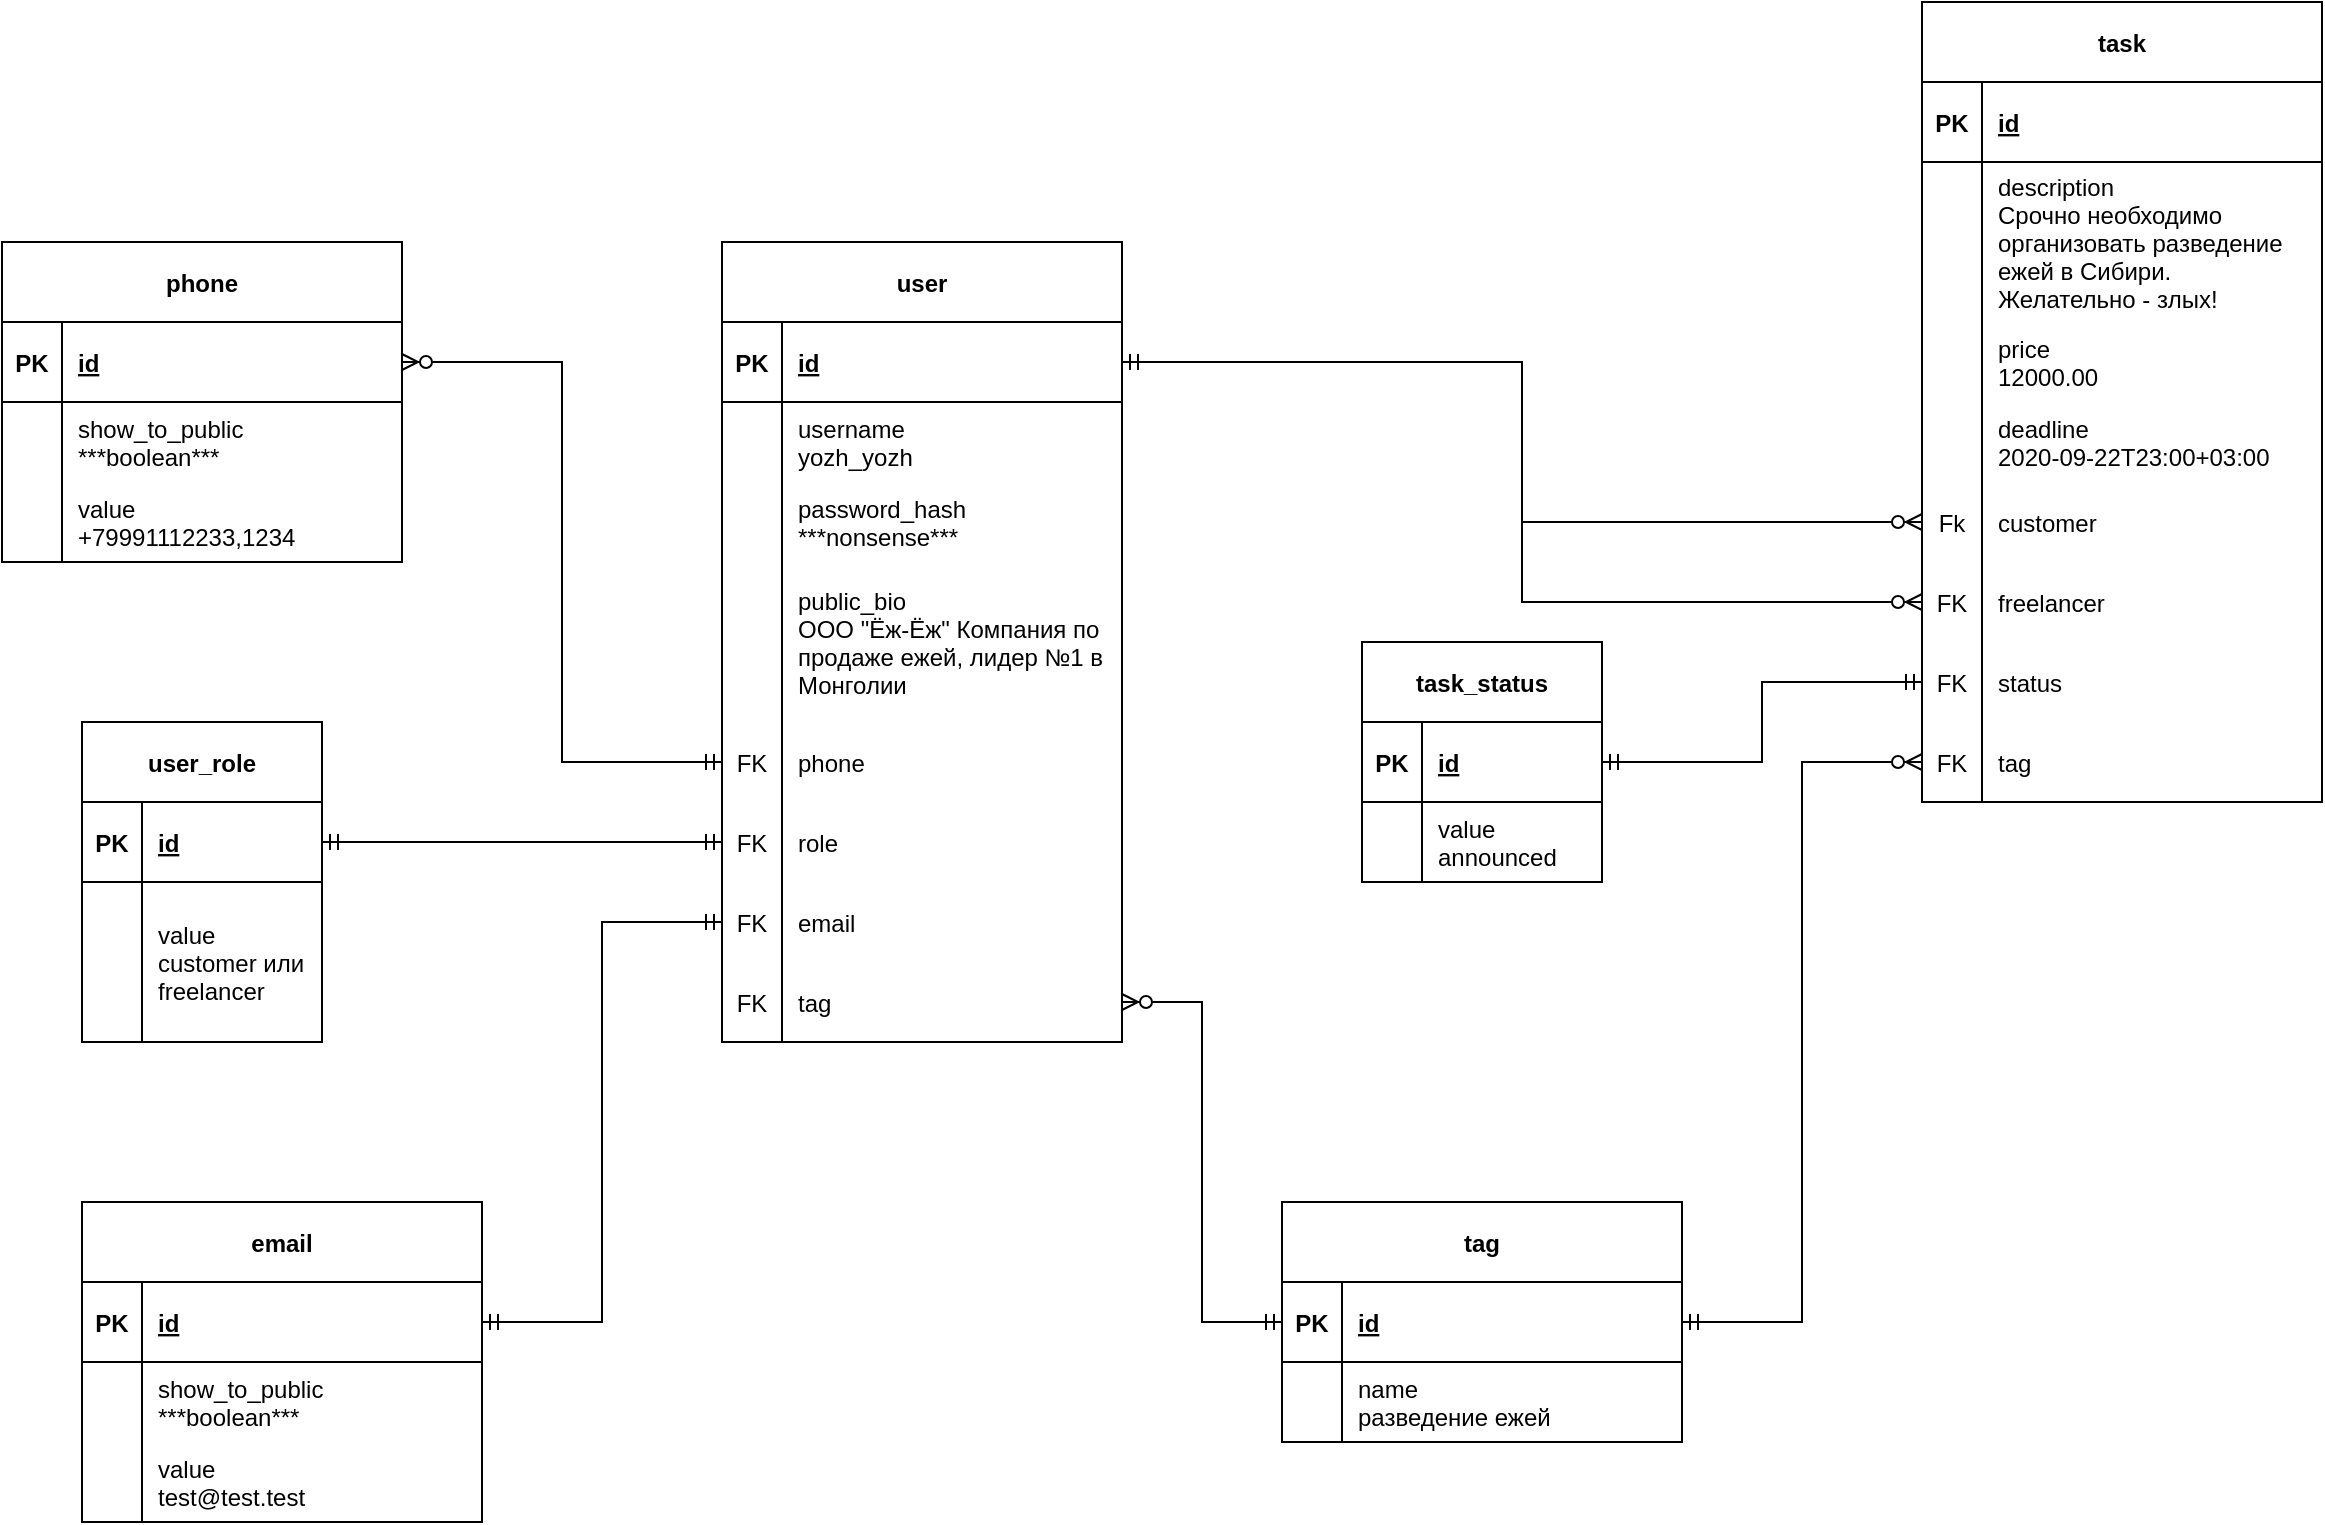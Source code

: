 <mxfile version="13.6.2" type="device"><diagram id="24OO-Mp2F8V4DnIEumOf" name="Page-1"><mxGraphModel dx="1632" dy="1860" grid="1" gridSize="10" guides="1" tooltips="1" connect="1" arrows="1" fold="1" page="1" pageScale="1" pageWidth="850" pageHeight="1100" math="0" shadow="0"><root><mxCell id="0"/><mxCell id="1" parent="0"/><mxCell id="3pvTpyjhlVkr3hvXxtvw-7" style="edgeStyle=orthogonalEdgeStyle;rounded=0;orthogonalLoop=1;jettySize=auto;html=1;exitX=1;exitY=0.5;exitDx=0;exitDy=0;startArrow=ERmandOne;startFill=0;endArrow=ERzeroToMany;endFill=1;" parent="1" source="UAAKbLrgL-FARiQ7asQP-85" target="3pvTpyjhlVkr3hvXxtvw-4" edge="1"><mxGeometry relative="1" as="geometry"><Array as="points"/></mxGeometry></mxCell><mxCell id="UAAKbLrgL-FARiQ7asQP-228" value="task" style="shape=table;startSize=40;container=1;collapsible=1;childLayout=tableLayout;fixedRows=1;rowLines=0;fontStyle=1;align=center;resizeLast=1;" parent="1" vertex="1"><mxGeometry x="320" y="-200" width="200" height="400" as="geometry"/></mxCell><mxCell id="UAAKbLrgL-FARiQ7asQP-229" value="" style="shape=partialRectangle;collapsible=0;dropTarget=0;pointerEvents=0;fillColor=none;top=0;left=0;bottom=1;right=0;points=[[0,0.5],[1,0.5]];portConstraint=eastwest;" parent="UAAKbLrgL-FARiQ7asQP-228" vertex="1"><mxGeometry y="40" width="200" height="40" as="geometry"/></mxCell><mxCell id="UAAKbLrgL-FARiQ7asQP-230" value="PK" style="shape=partialRectangle;connectable=0;fillColor=none;top=0;left=0;bottom=0;right=0;fontStyle=1;overflow=hidden;" parent="UAAKbLrgL-FARiQ7asQP-229" vertex="1"><mxGeometry width="30" height="40" as="geometry"/></mxCell><mxCell id="UAAKbLrgL-FARiQ7asQP-231" value="id" style="shape=partialRectangle;connectable=0;fillColor=none;top=0;left=0;bottom=0;right=0;align=left;spacingLeft=6;fontStyle=5;overflow=hidden;" parent="UAAKbLrgL-FARiQ7asQP-229" vertex="1"><mxGeometry x="30" width="170" height="40" as="geometry"/></mxCell><mxCell id="UAAKbLrgL-FARiQ7asQP-235" value="" style="shape=partialRectangle;collapsible=0;dropTarget=0;pointerEvents=0;fillColor=none;top=0;left=0;bottom=0;right=0;points=[[0,0.5],[1,0.5]];portConstraint=eastwest;" parent="UAAKbLrgL-FARiQ7asQP-228" vertex="1"><mxGeometry y="80" width="200" height="80" as="geometry"/></mxCell><mxCell id="UAAKbLrgL-FARiQ7asQP-236" value="" style="shape=partialRectangle;connectable=0;fillColor=none;top=0;left=0;bottom=0;right=0;editable=1;overflow=hidden;" parent="UAAKbLrgL-FARiQ7asQP-235" vertex="1"><mxGeometry width="30" height="80" as="geometry"/></mxCell><mxCell id="UAAKbLrgL-FARiQ7asQP-237" value="description&#10;Срочно необходимо&#10;организовать разведение&#10;ежей в Сибири.&#10;Желательно - злых!" style="shape=partialRectangle;connectable=0;fillColor=none;top=0;left=0;bottom=0;right=0;align=left;spacingLeft=6;overflow=hidden;" parent="UAAKbLrgL-FARiQ7asQP-235" vertex="1"><mxGeometry x="30" width="170" height="80" as="geometry"/></mxCell><mxCell id="UAAKbLrgL-FARiQ7asQP-247" value="" style="shape=partialRectangle;collapsible=0;dropTarget=0;pointerEvents=0;fillColor=none;top=0;left=0;bottom=0;right=0;points=[[0,0.5],[1,0.5]];portConstraint=eastwest;" parent="UAAKbLrgL-FARiQ7asQP-228" vertex="1"><mxGeometry y="160" width="200" height="40" as="geometry"/></mxCell><mxCell id="UAAKbLrgL-FARiQ7asQP-248" value="" style="shape=partialRectangle;connectable=0;fillColor=none;top=0;left=0;bottom=0;right=0;editable=1;overflow=hidden;" parent="UAAKbLrgL-FARiQ7asQP-247" vertex="1"><mxGeometry width="30" height="40" as="geometry"/></mxCell><mxCell id="UAAKbLrgL-FARiQ7asQP-249" value="price&#10;12000.00" style="shape=partialRectangle;connectable=0;fillColor=none;top=0;left=0;bottom=0;right=0;align=left;spacingLeft=6;overflow=hidden;" parent="UAAKbLrgL-FARiQ7asQP-247" vertex="1"><mxGeometry x="30" width="170" height="40" as="geometry"/></mxCell><mxCell id="M_6ktFH05zGwZ_8QLSqs-2" value="" style="shape=partialRectangle;collapsible=0;dropTarget=0;pointerEvents=0;fillColor=none;top=0;left=0;bottom=0;right=0;points=[[0,0.5],[1,0.5]];portConstraint=eastwest;" parent="UAAKbLrgL-FARiQ7asQP-228" vertex="1"><mxGeometry y="200" width="200" height="40" as="geometry"/></mxCell><mxCell id="M_6ktFH05zGwZ_8QLSqs-3" value="" style="shape=partialRectangle;connectable=0;fillColor=none;top=0;left=0;bottom=0;right=0;editable=1;overflow=hidden;" parent="M_6ktFH05zGwZ_8QLSqs-2" vertex="1"><mxGeometry width="30" height="40" as="geometry"/></mxCell><mxCell id="M_6ktFH05zGwZ_8QLSqs-4" value="deadline&#10;2020-09-22T23:00+03:00" style="shape=partialRectangle;connectable=0;fillColor=none;top=0;left=0;bottom=0;right=0;align=left;spacingLeft=6;overflow=hidden;" parent="M_6ktFH05zGwZ_8QLSqs-2" vertex="1"><mxGeometry x="30" width="170" height="40" as="geometry"/></mxCell><mxCell id="3pvTpyjhlVkr3hvXxtvw-1" value="" style="shape=partialRectangle;collapsible=0;dropTarget=0;pointerEvents=0;fillColor=none;top=0;left=0;bottom=0;right=0;points=[[0,0.5],[1,0.5]];portConstraint=eastwest;" parent="UAAKbLrgL-FARiQ7asQP-228" vertex="1"><mxGeometry y="240" width="200" height="40" as="geometry"/></mxCell><mxCell id="3pvTpyjhlVkr3hvXxtvw-2" value="Fk" style="shape=partialRectangle;connectable=0;fillColor=none;top=0;left=0;bottom=0;right=0;editable=1;overflow=hidden;" parent="3pvTpyjhlVkr3hvXxtvw-1" vertex="1"><mxGeometry width="30" height="40" as="geometry"/></mxCell><mxCell id="3pvTpyjhlVkr3hvXxtvw-3" value="customer" style="shape=partialRectangle;connectable=0;fillColor=none;top=0;left=0;bottom=0;right=0;align=left;spacingLeft=6;overflow=hidden;" parent="3pvTpyjhlVkr3hvXxtvw-1" vertex="1"><mxGeometry x="30" width="170" height="40" as="geometry"/></mxCell><mxCell id="3pvTpyjhlVkr3hvXxtvw-4" value="" style="shape=partialRectangle;collapsible=0;dropTarget=0;pointerEvents=0;fillColor=none;top=0;left=0;bottom=0;right=0;points=[[0,0.5],[1,0.5]];portConstraint=eastwest;" parent="UAAKbLrgL-FARiQ7asQP-228" vertex="1"><mxGeometry y="280" width="200" height="40" as="geometry"/></mxCell><mxCell id="3pvTpyjhlVkr3hvXxtvw-5" value="FK" style="shape=partialRectangle;connectable=0;fillColor=none;top=0;left=0;bottom=0;right=0;editable=1;overflow=hidden;" parent="3pvTpyjhlVkr3hvXxtvw-4" vertex="1"><mxGeometry width="30" height="40" as="geometry"/></mxCell><mxCell id="3pvTpyjhlVkr3hvXxtvw-6" value="freelancer" style="shape=partialRectangle;connectable=0;fillColor=none;top=0;left=0;bottom=0;right=0;align=left;spacingLeft=6;overflow=hidden;" parent="3pvTpyjhlVkr3hvXxtvw-4" vertex="1"><mxGeometry x="30" width="170" height="40" as="geometry"/></mxCell><mxCell id="3pvTpyjhlVkr3hvXxtvw-8" value="" style="shape=partialRectangle;collapsible=0;dropTarget=0;pointerEvents=0;fillColor=none;top=0;left=0;bottom=0;right=0;points=[[0,0.5],[1,0.5]];portConstraint=eastwest;" parent="UAAKbLrgL-FARiQ7asQP-228" vertex="1"><mxGeometry y="320" width="200" height="40" as="geometry"/></mxCell><mxCell id="3pvTpyjhlVkr3hvXxtvw-9" value="FK" style="shape=partialRectangle;connectable=0;fillColor=none;top=0;left=0;bottom=0;right=0;editable=1;overflow=hidden;" parent="3pvTpyjhlVkr3hvXxtvw-8" vertex="1"><mxGeometry width="30" height="40" as="geometry"/></mxCell><mxCell id="3pvTpyjhlVkr3hvXxtvw-10" value="status" style="shape=partialRectangle;connectable=0;fillColor=none;top=0;left=0;bottom=0;right=0;align=left;spacingLeft=6;overflow=hidden;" parent="3pvTpyjhlVkr3hvXxtvw-8" vertex="1"><mxGeometry x="30" width="170" height="40" as="geometry"/></mxCell><mxCell id="3pvTpyjhlVkr3hvXxtvw-27" value="" style="shape=partialRectangle;collapsible=0;dropTarget=0;pointerEvents=0;fillColor=none;top=0;left=0;bottom=0;right=0;points=[[0,0.5],[1,0.5]];portConstraint=eastwest;" parent="UAAKbLrgL-FARiQ7asQP-228" vertex="1"><mxGeometry y="360" width="200" height="40" as="geometry"/></mxCell><mxCell id="3pvTpyjhlVkr3hvXxtvw-28" value="FK" style="shape=partialRectangle;connectable=0;fillColor=none;top=0;left=0;bottom=0;right=0;editable=1;overflow=hidden;" parent="3pvTpyjhlVkr3hvXxtvw-27" vertex="1"><mxGeometry width="30" height="40" as="geometry"/></mxCell><mxCell id="3pvTpyjhlVkr3hvXxtvw-29" value="tag" style="shape=partialRectangle;connectable=0;fillColor=none;top=0;left=0;bottom=0;right=0;align=left;spacingLeft=6;overflow=hidden;" parent="3pvTpyjhlVkr3hvXxtvw-27" vertex="1"><mxGeometry x="30" width="170" height="40" as="geometry"/></mxCell><mxCell id="T4tsELTFipfUc3p-V0q4-8" value="" style="edgeStyle=elbowEdgeStyle;fontSize=12;html=1;endArrow=ERmandOne;startArrow=ERmandOne;endFill=0;rounded=0;entryX=0;entryY=0.5;entryDx=0;entryDy=0;exitX=1;exitY=0.5;exitDx=0;exitDy=0;" parent="1" source="UAAKbLrgL-FARiQ7asQP-134" target="3pvTpyjhlVkr3hvXxtvw-14" edge="1"><mxGeometry width="100" height="100" relative="1" as="geometry"><mxPoint x="140" y="440" as="sourcePoint"/><mxPoint x="-30" y="280" as="targetPoint"/><Array as="points"><mxPoint x="-340" y="320"/><mxPoint x="-320" y="320"/><mxPoint x="-350" y="370"/></Array></mxGeometry></mxCell><mxCell id="3pvTpyjhlVkr3hvXxtvw-20" style="edgeStyle=elbowEdgeStyle;rounded=0;orthogonalLoop=1;jettySize=auto;html=1;exitX=1;exitY=0.5;exitDx=0;exitDy=0;entryX=0;entryY=0.5;entryDx=0;entryDy=0;startArrow=ERmandOne;startFill=0;endArrow=ERmandOne;endFill=0;" parent="1" source="T4tsELTFipfUc3p-V0q4-2" target="3pvTpyjhlVkr3hvXxtvw-11" edge="1"><mxGeometry relative="1" as="geometry"/></mxCell><mxCell id="3pvTpyjhlVkr3hvXxtvw-21" style="edgeStyle=elbowEdgeStyle;rounded=0;orthogonalLoop=1;jettySize=auto;html=1;entryX=0;entryY=0.5;entryDx=0;entryDy=0;startArrow=ERzeroToMany;startFill=1;endArrow=ERmandOne;endFill=0;" parent="1" source="UAAKbLrgL-FARiQ7asQP-165" target="UAAKbLrgL-FARiQ7asQP-275" edge="1"><mxGeometry relative="1" as="geometry"/></mxCell><mxCell id="3pvTpyjhlVkr3hvXxtvw-22" style="edgeStyle=orthogonalEdgeStyle;rounded=0;orthogonalLoop=1;jettySize=auto;html=1;exitX=1;exitY=0.5;exitDx=0;exitDy=0;startArrow=ERmandOne;startFill=0;endArrow=ERzeroToMany;endFill=1;entryX=0;entryY=0.5;entryDx=0;entryDy=0;" parent="1" source="UAAKbLrgL-FARiQ7asQP-85" target="3pvTpyjhlVkr3hvXxtvw-1" edge="1"><mxGeometry relative="1" as="geometry"><mxPoint x="-50" y="-20" as="sourcePoint"/><mxPoint x="330" y="110" as="targetPoint"/><Array as="points"/></mxGeometry></mxCell><mxCell id="3pvTpyjhlVkr3hvXxtvw-23" style="edgeStyle=elbowEdgeStyle;rounded=0;orthogonalLoop=1;jettySize=auto;html=1;exitX=1;exitY=0.5;exitDx=0;exitDy=0;entryX=0;entryY=0.5;entryDx=0;entryDy=0;startArrow=ERmandOne;startFill=0;endArrow=ERmandOne;endFill=0;" parent="1" source="M_6ktFH05zGwZ_8QLSqs-6" target="3pvTpyjhlVkr3hvXxtvw-8" edge="1"><mxGeometry relative="1" as="geometry"/></mxCell><mxCell id="3pvTpyjhlVkr3hvXxtvw-30" style="edgeStyle=elbowEdgeStyle;rounded=0;orthogonalLoop=1;jettySize=auto;html=1;exitX=0;exitY=0.5;exitDx=0;exitDy=0;entryX=1;entryY=0.5;entryDx=0;entryDy=0;startArrow=ERmandOne;startFill=0;endArrow=ERzeroToMany;endFill=1;" parent="1" source="UAAKbLrgL-FARiQ7asQP-257" target="3pvTpyjhlVkr3hvXxtvw-24" edge="1"><mxGeometry relative="1" as="geometry"/></mxCell><mxCell id="3pvTpyjhlVkr3hvXxtvw-31" style="edgeStyle=elbowEdgeStyle;rounded=0;orthogonalLoop=1;jettySize=auto;html=1;exitX=1;exitY=0.5;exitDx=0;exitDy=0;entryX=0;entryY=0.5;entryDx=0;entryDy=0;startArrow=ERmandOne;startFill=0;endArrow=ERzeroToMany;endFill=1;" parent="1" source="UAAKbLrgL-FARiQ7asQP-257" target="3pvTpyjhlVkr3hvXxtvw-27" edge="1"><mxGeometry relative="1" as="geometry"/></mxCell><mxCell id="UAAKbLrgL-FARiQ7asQP-84" value="user" style="shape=table;startSize=40;container=1;collapsible=1;childLayout=tableLayout;fixedRows=1;rowLines=0;fontStyle=1;align=center;resizeLast=1;" parent="1" vertex="1"><mxGeometry x="-280" y="-80" width="200" height="400" as="geometry"/></mxCell><mxCell id="UAAKbLrgL-FARiQ7asQP-85" value="" style="shape=partialRectangle;collapsible=0;dropTarget=0;pointerEvents=0;fillColor=none;top=0;left=0;bottom=1;right=0;points=[[0,0.5],[1,0.5]];portConstraint=eastwest;" parent="UAAKbLrgL-FARiQ7asQP-84" vertex="1"><mxGeometry y="40" width="200" height="40" as="geometry"/></mxCell><mxCell id="UAAKbLrgL-FARiQ7asQP-86" value="PK" style="shape=partialRectangle;connectable=0;fillColor=none;top=0;left=0;bottom=0;right=0;fontStyle=1;overflow=hidden;" parent="UAAKbLrgL-FARiQ7asQP-85" vertex="1"><mxGeometry width="30" height="40" as="geometry"/></mxCell><mxCell id="UAAKbLrgL-FARiQ7asQP-87" value="id" style="shape=partialRectangle;connectable=0;fillColor=none;top=0;left=0;bottom=0;right=0;align=left;spacingLeft=6;fontStyle=5;overflow=hidden;" parent="UAAKbLrgL-FARiQ7asQP-85" vertex="1"><mxGeometry x="30" width="170" height="40" as="geometry"/></mxCell><mxCell id="UAAKbLrgL-FARiQ7asQP-88" value="" style="shape=partialRectangle;collapsible=0;dropTarget=0;pointerEvents=0;fillColor=none;top=0;left=0;bottom=0;right=0;points=[[0,0.5],[1,0.5]];portConstraint=eastwest;" parent="UAAKbLrgL-FARiQ7asQP-84" vertex="1"><mxGeometry y="80" width="200" height="40" as="geometry"/></mxCell><mxCell id="UAAKbLrgL-FARiQ7asQP-89" value="" style="shape=partialRectangle;connectable=0;fillColor=none;top=0;left=0;bottom=0;right=0;editable=1;overflow=hidden;" parent="UAAKbLrgL-FARiQ7asQP-88" vertex="1"><mxGeometry width="30" height="40" as="geometry"/></mxCell><mxCell id="UAAKbLrgL-FARiQ7asQP-90" value="username&#10;yozh_yozh" style="shape=partialRectangle;connectable=0;fillColor=none;top=0;left=0;bottom=0;right=0;align=left;spacingLeft=6;overflow=hidden;" parent="UAAKbLrgL-FARiQ7asQP-88" vertex="1"><mxGeometry x="30" width="170" height="40" as="geometry"/></mxCell><mxCell id="UAAKbLrgL-FARiQ7asQP-91" value="" style="shape=partialRectangle;collapsible=0;dropTarget=0;pointerEvents=0;fillColor=none;top=0;left=0;bottom=0;right=0;points=[[0,0.5],[1,0.5]];portConstraint=eastwest;" parent="UAAKbLrgL-FARiQ7asQP-84" vertex="1"><mxGeometry y="120" width="200" height="40" as="geometry"/></mxCell><mxCell id="UAAKbLrgL-FARiQ7asQP-92" value="" style="shape=partialRectangle;connectable=0;fillColor=none;top=0;left=0;bottom=0;right=0;editable=1;overflow=hidden;" parent="UAAKbLrgL-FARiQ7asQP-91" vertex="1"><mxGeometry width="30" height="40" as="geometry"/></mxCell><mxCell id="UAAKbLrgL-FARiQ7asQP-93" value="password_hash&#10;***nonsense***" style="shape=partialRectangle;connectable=0;fillColor=none;top=0;left=0;bottom=0;right=0;align=left;spacingLeft=6;overflow=hidden;" parent="UAAKbLrgL-FARiQ7asQP-91" vertex="1"><mxGeometry x="30" width="170" height="40" as="geometry"/></mxCell><mxCell id="UAAKbLrgL-FARiQ7asQP-101" value="" style="shape=partialRectangle;collapsible=0;dropTarget=0;pointerEvents=0;fillColor=none;top=0;left=0;bottom=0;right=0;points=[[0,0.5],[1,0.5]];portConstraint=eastwest;" parent="UAAKbLrgL-FARiQ7asQP-84" vertex="1"><mxGeometry y="160" width="200" height="80" as="geometry"/></mxCell><mxCell id="UAAKbLrgL-FARiQ7asQP-102" value="" style="shape=partialRectangle;connectable=0;fillColor=none;top=0;left=0;bottom=0;right=0;editable=1;overflow=hidden;" parent="UAAKbLrgL-FARiQ7asQP-101" vertex="1"><mxGeometry width="30" height="80" as="geometry"/></mxCell><mxCell id="UAAKbLrgL-FARiQ7asQP-103" value="public_bio&#10;ООО &quot;Ёж-Ёж&quot; Компания по&#10;продаже ежей, лидер №1 в&#10;Монголии" style="shape=partialRectangle;connectable=0;fillColor=none;top=0;left=0;bottom=0;right=0;align=left;spacingLeft=6;overflow=hidden;" parent="UAAKbLrgL-FARiQ7asQP-101" vertex="1"><mxGeometry x="30" width="170" height="80" as="geometry"/></mxCell><mxCell id="UAAKbLrgL-FARiQ7asQP-275" value="" style="shape=partialRectangle;collapsible=0;dropTarget=0;pointerEvents=0;fillColor=none;top=0;left=0;bottom=0;right=0;points=[[0,0.5],[1,0.5]];portConstraint=eastwest;" parent="UAAKbLrgL-FARiQ7asQP-84" vertex="1"><mxGeometry y="240" width="200" height="40" as="geometry"/></mxCell><mxCell id="UAAKbLrgL-FARiQ7asQP-276" value="FK" style="shape=partialRectangle;connectable=0;fillColor=none;top=0;left=0;bottom=0;right=0;editable=1;overflow=hidden;" parent="UAAKbLrgL-FARiQ7asQP-275" vertex="1"><mxGeometry width="30" height="40" as="geometry"/></mxCell><mxCell id="UAAKbLrgL-FARiQ7asQP-277" value="phone" style="shape=partialRectangle;connectable=0;fillColor=none;top=0;left=0;bottom=0;right=0;align=left;spacingLeft=6;overflow=hidden;" parent="UAAKbLrgL-FARiQ7asQP-275" vertex="1"><mxGeometry x="30" width="170" height="40" as="geometry"/></mxCell><mxCell id="3pvTpyjhlVkr3hvXxtvw-11" value="" style="shape=partialRectangle;collapsible=0;dropTarget=0;pointerEvents=0;fillColor=none;top=0;left=0;bottom=0;right=0;points=[[0,0.5],[1,0.5]];portConstraint=eastwest;" parent="UAAKbLrgL-FARiQ7asQP-84" vertex="1"><mxGeometry y="280" width="200" height="40" as="geometry"/></mxCell><mxCell id="3pvTpyjhlVkr3hvXxtvw-12" value="FK" style="shape=partialRectangle;connectable=0;fillColor=none;top=0;left=0;bottom=0;right=0;editable=1;overflow=hidden;" parent="3pvTpyjhlVkr3hvXxtvw-11" vertex="1"><mxGeometry width="30" height="40" as="geometry"/></mxCell><mxCell id="3pvTpyjhlVkr3hvXxtvw-13" value="role" style="shape=partialRectangle;connectable=0;fillColor=none;top=0;left=0;bottom=0;right=0;align=left;spacingLeft=6;overflow=hidden;" parent="3pvTpyjhlVkr3hvXxtvw-11" vertex="1"><mxGeometry x="30" width="170" height="40" as="geometry"/></mxCell><mxCell id="3pvTpyjhlVkr3hvXxtvw-14" value="" style="shape=partialRectangle;collapsible=0;dropTarget=0;pointerEvents=0;fillColor=none;top=0;left=0;bottom=0;right=0;points=[[0,0.5],[1,0.5]];portConstraint=eastwest;" parent="UAAKbLrgL-FARiQ7asQP-84" vertex="1"><mxGeometry y="320" width="200" height="40" as="geometry"/></mxCell><mxCell id="3pvTpyjhlVkr3hvXxtvw-15" value="FK" style="shape=partialRectangle;connectable=0;fillColor=none;top=0;left=0;bottom=0;right=0;editable=1;overflow=hidden;" parent="3pvTpyjhlVkr3hvXxtvw-14" vertex="1"><mxGeometry width="30" height="40" as="geometry"/></mxCell><mxCell id="3pvTpyjhlVkr3hvXxtvw-16" value="email" style="shape=partialRectangle;connectable=0;fillColor=none;top=0;left=0;bottom=0;right=0;align=left;spacingLeft=6;overflow=hidden;" parent="3pvTpyjhlVkr3hvXxtvw-14" vertex="1"><mxGeometry x="30" width="170" height="40" as="geometry"/></mxCell><mxCell id="3pvTpyjhlVkr3hvXxtvw-24" value="" style="shape=partialRectangle;collapsible=0;dropTarget=0;pointerEvents=0;fillColor=none;top=0;left=0;bottom=0;right=0;points=[[0,0.5],[1,0.5]];portConstraint=eastwest;" parent="UAAKbLrgL-FARiQ7asQP-84" vertex="1"><mxGeometry y="360" width="200" height="40" as="geometry"/></mxCell><mxCell id="3pvTpyjhlVkr3hvXxtvw-25" value="FK" style="shape=partialRectangle;connectable=0;fillColor=none;top=0;left=0;bottom=0;right=0;editable=1;overflow=hidden;" parent="3pvTpyjhlVkr3hvXxtvw-24" vertex="1"><mxGeometry width="30" height="40" as="geometry"/></mxCell><mxCell id="3pvTpyjhlVkr3hvXxtvw-26" value="tag" style="shape=partialRectangle;connectable=0;fillColor=none;top=0;left=0;bottom=0;right=0;align=left;spacingLeft=6;overflow=hidden;" parent="3pvTpyjhlVkr3hvXxtvw-24" vertex="1"><mxGeometry x="30" width="170" height="40" as="geometry"/></mxCell><mxCell id="UAAKbLrgL-FARiQ7asQP-164" value="phone" style="shape=table;startSize=40;container=1;collapsible=1;childLayout=tableLayout;fixedRows=1;rowLines=0;fontStyle=1;align=center;resizeLast=1;" parent="1" vertex="1"><mxGeometry x="-640" y="-80" width="200" height="160" as="geometry"/></mxCell><mxCell id="UAAKbLrgL-FARiQ7asQP-165" value="" style="shape=partialRectangle;collapsible=0;dropTarget=0;pointerEvents=0;fillColor=none;top=0;left=0;bottom=1;right=0;points=[[0,0.5],[1,0.5]];portConstraint=eastwest;" parent="UAAKbLrgL-FARiQ7asQP-164" vertex="1"><mxGeometry y="40" width="200" height="40" as="geometry"/></mxCell><mxCell id="UAAKbLrgL-FARiQ7asQP-166" value="PK" style="shape=partialRectangle;connectable=0;fillColor=none;top=0;left=0;bottom=0;right=0;fontStyle=1;overflow=hidden;" parent="UAAKbLrgL-FARiQ7asQP-165" vertex="1"><mxGeometry width="30" height="40" as="geometry"/></mxCell><mxCell id="UAAKbLrgL-FARiQ7asQP-167" value="id" style="shape=partialRectangle;connectable=0;fillColor=none;top=0;left=0;bottom=0;right=0;align=left;spacingLeft=6;fontStyle=5;overflow=hidden;" parent="UAAKbLrgL-FARiQ7asQP-165" vertex="1"><mxGeometry x="30" width="170" height="40" as="geometry"/></mxCell><mxCell id="UAAKbLrgL-FARiQ7asQP-171" value="" style="shape=partialRectangle;collapsible=0;dropTarget=0;pointerEvents=0;fillColor=none;top=0;left=0;bottom=0;right=0;points=[[0,0.5],[1,0.5]];portConstraint=eastwest;" parent="UAAKbLrgL-FARiQ7asQP-164" vertex="1"><mxGeometry y="80" width="200" height="40" as="geometry"/></mxCell><mxCell id="UAAKbLrgL-FARiQ7asQP-172" value="" style="shape=partialRectangle;connectable=0;fillColor=none;top=0;left=0;bottom=0;right=0;editable=1;overflow=hidden;" parent="UAAKbLrgL-FARiQ7asQP-171" vertex="1"><mxGeometry width="30" height="40" as="geometry"/></mxCell><mxCell id="UAAKbLrgL-FARiQ7asQP-173" value="show_to_public&#10;***boolean***" style="shape=partialRectangle;connectable=0;fillColor=none;top=0;left=0;bottom=0;right=0;align=left;spacingLeft=6;overflow=hidden;" parent="UAAKbLrgL-FARiQ7asQP-171" vertex="1"><mxGeometry x="30" width="170" height="40" as="geometry"/></mxCell><mxCell id="UAAKbLrgL-FARiQ7asQP-174" value="" style="shape=partialRectangle;collapsible=0;dropTarget=0;pointerEvents=0;fillColor=none;top=0;left=0;bottom=0;right=0;points=[[0,0.5],[1,0.5]];portConstraint=eastwest;" parent="UAAKbLrgL-FARiQ7asQP-164" vertex="1"><mxGeometry y="120" width="200" height="40" as="geometry"/></mxCell><mxCell id="UAAKbLrgL-FARiQ7asQP-175" value="" style="shape=partialRectangle;connectable=0;fillColor=none;top=0;left=0;bottom=0;right=0;editable=1;overflow=hidden;" parent="UAAKbLrgL-FARiQ7asQP-174" vertex="1"><mxGeometry width="30" height="40" as="geometry"/></mxCell><mxCell id="UAAKbLrgL-FARiQ7asQP-176" value="value&#10;+79991112233,1234" style="shape=partialRectangle;connectable=0;fillColor=none;top=0;left=0;bottom=0;right=0;align=left;spacingLeft=6;overflow=hidden;" parent="UAAKbLrgL-FARiQ7asQP-174" vertex="1"><mxGeometry x="30" width="170" height="40" as="geometry"/></mxCell><mxCell id="T4tsELTFipfUc3p-V0q4-1" value="user_role" style="shape=table;startSize=40;container=1;collapsible=1;childLayout=tableLayout;fixedRows=1;rowLines=0;fontStyle=1;align=center;resizeLast=1;" parent="1" vertex="1"><mxGeometry x="-600" y="160" width="120" height="160" as="geometry"/></mxCell><mxCell id="T4tsELTFipfUc3p-V0q4-2" value="" style="shape=partialRectangle;collapsible=0;dropTarget=0;pointerEvents=0;fillColor=none;top=0;left=0;bottom=1;right=0;points=[[0,0.5],[1,0.5]];portConstraint=eastwest;" parent="T4tsELTFipfUc3p-V0q4-1" vertex="1"><mxGeometry y="40" width="120" height="40" as="geometry"/></mxCell><mxCell id="T4tsELTFipfUc3p-V0q4-3" value="PK" style="shape=partialRectangle;connectable=0;fillColor=none;top=0;left=0;bottom=0;right=0;fontStyle=1;overflow=hidden;" parent="T4tsELTFipfUc3p-V0q4-2" vertex="1"><mxGeometry width="30" height="40" as="geometry"/></mxCell><mxCell id="T4tsELTFipfUc3p-V0q4-4" value="id" style="shape=partialRectangle;connectable=0;fillColor=none;top=0;left=0;bottom=0;right=0;align=left;spacingLeft=6;fontStyle=5;overflow=hidden;" parent="T4tsELTFipfUc3p-V0q4-2" vertex="1"><mxGeometry x="30" width="90" height="40" as="geometry"/></mxCell><mxCell id="T4tsELTFipfUc3p-V0q4-5" value="" style="shape=partialRectangle;collapsible=0;dropTarget=0;pointerEvents=0;fillColor=none;top=0;left=0;bottom=0;right=0;points=[[0,0.5],[1,0.5]];portConstraint=eastwest;" parent="T4tsELTFipfUc3p-V0q4-1" vertex="1"><mxGeometry y="80" width="120" height="80" as="geometry"/></mxCell><mxCell id="T4tsELTFipfUc3p-V0q4-6" value="" style="shape=partialRectangle;connectable=0;fillColor=none;top=0;left=0;bottom=0;right=0;editable=1;overflow=hidden;" parent="T4tsELTFipfUc3p-V0q4-5" vertex="1"><mxGeometry width="30" height="80" as="geometry"/></mxCell><mxCell id="T4tsELTFipfUc3p-V0q4-7" value="value&#10;customer или&#10;freelancer" style="shape=partialRectangle;connectable=0;fillColor=none;top=0;left=0;bottom=0;right=0;align=left;spacingLeft=6;overflow=hidden;" parent="T4tsELTFipfUc3p-V0q4-5" vertex="1"><mxGeometry x="30" width="90" height="80" as="geometry"/></mxCell><mxCell id="UAAKbLrgL-FARiQ7asQP-133" value="email" style="shape=table;startSize=40;container=1;collapsible=1;childLayout=tableLayout;fixedRows=1;rowLines=0;fontStyle=1;align=center;resizeLast=1;" parent="1" vertex="1"><mxGeometry x="-600" y="400" width="200" height="160" as="geometry"/></mxCell><mxCell id="UAAKbLrgL-FARiQ7asQP-134" value="" style="shape=partialRectangle;collapsible=0;dropTarget=0;pointerEvents=0;fillColor=none;top=0;left=0;bottom=1;right=0;points=[[0,0.5],[1,0.5]];portConstraint=eastwest;" parent="UAAKbLrgL-FARiQ7asQP-133" vertex="1"><mxGeometry y="40" width="200" height="40" as="geometry"/></mxCell><mxCell id="UAAKbLrgL-FARiQ7asQP-135" value="PK" style="shape=partialRectangle;connectable=0;fillColor=none;top=0;left=0;bottom=0;right=0;fontStyle=1;overflow=hidden;" parent="UAAKbLrgL-FARiQ7asQP-134" vertex="1"><mxGeometry width="30" height="40" as="geometry"/></mxCell><mxCell id="UAAKbLrgL-FARiQ7asQP-136" value="id" style="shape=partialRectangle;connectable=0;fillColor=none;top=0;left=0;bottom=0;right=0;align=left;spacingLeft=6;fontStyle=5;overflow=hidden;" parent="UAAKbLrgL-FARiQ7asQP-134" vertex="1"><mxGeometry x="30" width="170" height="40" as="geometry"/></mxCell><mxCell id="UAAKbLrgL-FARiQ7asQP-143" value="" style="shape=partialRectangle;collapsible=0;dropTarget=0;pointerEvents=0;fillColor=none;top=0;left=0;bottom=0;right=0;points=[[0,0.5],[1,0.5]];portConstraint=eastwest;" parent="UAAKbLrgL-FARiQ7asQP-133" vertex="1"><mxGeometry y="80" width="200" height="40" as="geometry"/></mxCell><mxCell id="UAAKbLrgL-FARiQ7asQP-144" value="" style="shape=partialRectangle;connectable=0;fillColor=none;top=0;left=0;bottom=0;right=0;editable=1;overflow=hidden;" parent="UAAKbLrgL-FARiQ7asQP-143" vertex="1"><mxGeometry width="30" height="40" as="geometry"/></mxCell><mxCell id="UAAKbLrgL-FARiQ7asQP-145" value="show_to_public&#10;***boolean***" style="shape=partialRectangle;connectable=0;fillColor=none;top=0;left=0;bottom=0;right=0;align=left;spacingLeft=6;overflow=hidden;" parent="UAAKbLrgL-FARiQ7asQP-143" vertex="1"><mxGeometry x="30" width="170" height="40" as="geometry"/></mxCell><mxCell id="UAAKbLrgL-FARiQ7asQP-146" value="" style="shape=partialRectangle;collapsible=0;dropTarget=0;pointerEvents=0;fillColor=none;top=0;left=0;bottom=0;right=0;points=[[0,0.5],[1,0.5]];portConstraint=eastwest;" parent="UAAKbLrgL-FARiQ7asQP-133" vertex="1"><mxGeometry y="120" width="200" height="40" as="geometry"/></mxCell><mxCell id="UAAKbLrgL-FARiQ7asQP-147" value="" style="shape=partialRectangle;connectable=0;fillColor=none;top=0;left=0;bottom=0;right=0;editable=1;overflow=hidden;" parent="UAAKbLrgL-FARiQ7asQP-146" vertex="1"><mxGeometry width="30" height="40" as="geometry"/></mxCell><mxCell id="UAAKbLrgL-FARiQ7asQP-148" value="value&#10;test@test.test" style="shape=partialRectangle;connectable=0;fillColor=none;top=0;left=0;bottom=0;right=0;align=left;spacingLeft=6;overflow=hidden;" parent="UAAKbLrgL-FARiQ7asQP-146" vertex="1"><mxGeometry x="30" width="170" height="40" as="geometry"/></mxCell><mxCell id="UAAKbLrgL-FARiQ7asQP-256" value="tag" style="shape=table;startSize=40;container=1;collapsible=1;childLayout=tableLayout;fixedRows=1;rowLines=0;fontStyle=1;align=center;resizeLast=1;" parent="1" vertex="1"><mxGeometry y="400" width="200" height="120" as="geometry"/></mxCell><mxCell id="UAAKbLrgL-FARiQ7asQP-257" value="" style="shape=partialRectangle;collapsible=0;dropTarget=0;pointerEvents=0;fillColor=none;top=0;left=0;bottom=1;right=0;points=[[0,0.5],[1,0.5]];portConstraint=eastwest;" parent="UAAKbLrgL-FARiQ7asQP-256" vertex="1"><mxGeometry y="40" width="200" height="40" as="geometry"/></mxCell><mxCell id="UAAKbLrgL-FARiQ7asQP-258" value="PK" style="shape=partialRectangle;connectable=0;fillColor=none;top=0;left=0;bottom=0;right=0;fontStyle=1;overflow=hidden;" parent="UAAKbLrgL-FARiQ7asQP-257" vertex="1"><mxGeometry width="30" height="40" as="geometry"/></mxCell><mxCell id="UAAKbLrgL-FARiQ7asQP-259" value="id" style="shape=partialRectangle;connectable=0;fillColor=none;top=0;left=0;bottom=0;right=0;align=left;spacingLeft=6;fontStyle=5;overflow=hidden;" parent="UAAKbLrgL-FARiQ7asQP-257" vertex="1"><mxGeometry x="30" width="170" height="40" as="geometry"/></mxCell><mxCell id="UAAKbLrgL-FARiQ7asQP-260" value="" style="shape=partialRectangle;collapsible=0;dropTarget=0;pointerEvents=0;fillColor=none;top=0;left=0;bottom=0;right=0;points=[[0,0.5],[1,0.5]];portConstraint=eastwest;" parent="UAAKbLrgL-FARiQ7asQP-256" vertex="1"><mxGeometry y="80" width="200" height="40" as="geometry"/></mxCell><mxCell id="UAAKbLrgL-FARiQ7asQP-261" value="" style="shape=partialRectangle;connectable=0;fillColor=none;top=0;left=0;bottom=0;right=0;editable=1;overflow=hidden;" parent="UAAKbLrgL-FARiQ7asQP-260" vertex="1"><mxGeometry width="30" height="40" as="geometry"/></mxCell><mxCell id="UAAKbLrgL-FARiQ7asQP-262" value="name&#10;разведение ежей" style="shape=partialRectangle;connectable=0;fillColor=none;top=0;left=0;bottom=0;right=0;align=left;spacingLeft=6;overflow=hidden;" parent="UAAKbLrgL-FARiQ7asQP-260" vertex="1"><mxGeometry x="30" width="170" height="40" as="geometry"/></mxCell><mxCell id="M_6ktFH05zGwZ_8QLSqs-5" value="task_status" style="shape=table;startSize=40;container=1;collapsible=1;childLayout=tableLayout;fixedRows=1;rowLines=0;fontStyle=1;align=center;resizeLast=1;" parent="1" vertex="1"><mxGeometry x="40" y="120" width="120" height="120" as="geometry"/></mxCell><mxCell id="M_6ktFH05zGwZ_8QLSqs-6" value="" style="shape=partialRectangle;collapsible=0;dropTarget=0;pointerEvents=0;fillColor=none;top=0;left=0;bottom=1;right=0;points=[[0,0.5],[1,0.5]];portConstraint=eastwest;" parent="M_6ktFH05zGwZ_8QLSqs-5" vertex="1"><mxGeometry y="40" width="120" height="40" as="geometry"/></mxCell><mxCell id="M_6ktFH05zGwZ_8QLSqs-7" value="PK" style="shape=partialRectangle;connectable=0;fillColor=none;top=0;left=0;bottom=0;right=0;fontStyle=1;overflow=hidden;" parent="M_6ktFH05zGwZ_8QLSqs-6" vertex="1"><mxGeometry width="30" height="40" as="geometry"/></mxCell><mxCell id="M_6ktFH05zGwZ_8QLSqs-8" value="id" style="shape=partialRectangle;connectable=0;fillColor=none;top=0;left=0;bottom=0;right=0;align=left;spacingLeft=6;fontStyle=5;overflow=hidden;" parent="M_6ktFH05zGwZ_8QLSqs-6" vertex="1"><mxGeometry x="30" width="90" height="40" as="geometry"/></mxCell><mxCell id="M_6ktFH05zGwZ_8QLSqs-9" value="" style="shape=partialRectangle;collapsible=0;dropTarget=0;pointerEvents=0;fillColor=none;top=0;left=0;bottom=0;right=0;points=[[0,0.5],[1,0.5]];portConstraint=eastwest;" parent="M_6ktFH05zGwZ_8QLSqs-5" vertex="1"><mxGeometry y="80" width="120" height="40" as="geometry"/></mxCell><mxCell id="M_6ktFH05zGwZ_8QLSqs-10" value="" style="shape=partialRectangle;connectable=0;fillColor=none;top=0;left=0;bottom=0;right=0;editable=1;overflow=hidden;" parent="M_6ktFH05zGwZ_8QLSqs-9" vertex="1"><mxGeometry width="30" height="40" as="geometry"/></mxCell><mxCell id="M_6ktFH05zGwZ_8QLSqs-11" value="value&#10;announced" style="shape=partialRectangle;connectable=0;fillColor=none;top=0;left=0;bottom=0;right=0;align=left;spacingLeft=6;overflow=hidden;" parent="M_6ktFH05zGwZ_8QLSqs-9" vertex="1"><mxGeometry x="30" width="90" height="40" as="geometry"/></mxCell></root></mxGraphModel></diagram></mxfile>